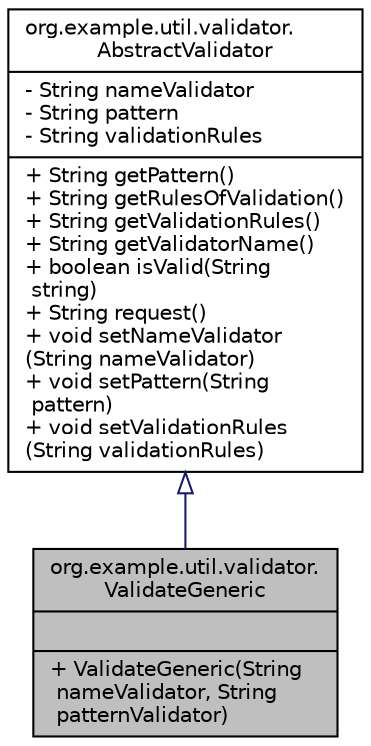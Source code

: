digraph "org.example.util.validator.ValidateGeneric"
{
 // LATEX_PDF_SIZE
  edge [fontname="Helvetica",fontsize="10",labelfontname="Helvetica",labelfontsize="10"];
  node [fontname="Helvetica",fontsize="10",shape=record];
  Node1 [label="{org.example.util.validator.\lValidateGeneric\n||+  ValidateGeneric(String\l nameValidator, String\l patternValidator)\l}",height=0.2,width=0.4,color="black", fillcolor="grey75", style="filled", fontcolor="black",tooltip="Questa classe permette di validare un oggetto."];
  Node2 -> Node1 [dir="back",color="midnightblue",fontsize="10",style="solid",arrowtail="onormal",fontname="Helvetica"];
  Node2 [label="{org.example.util.validator.\lAbstractValidator\n|- String nameValidator\l- String pattern\l- String validationRules\l|+ String getPattern()\l+ String getRulesOfValidation()\l+ String getValidationRules()\l+ String getValidatorName()\l+ boolean isValid(String\l string)\l+ String request()\l+ void setNameValidator\l(String nameValidator)\l+ void setPattern(String\l pattern)\l+ void setValidationRules\l(String validationRules)\l}",height=0.2,width=0.4,color="black", fillcolor="white", style="filled",URL="$d1/d6e/a00073.html",tooltip="Questa interfaccia permette la validazione di una Stringa con l' elemento oggetto della classe."];
}
